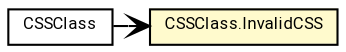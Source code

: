 #!/usr/local/bin/dot
#
# Class diagram 
# Generated by UMLGraph version R5_7_2-60-g0e99a6 (http://www.spinellis.gr/umlgraph/)
#

digraph G {
	graph [fontnames="svg"]
	edge [fontname="Roboto",fontsize=7,labelfontname="Roboto",labelfontsize=7,color="black"];
	node [fontname="Roboto",fontcolor="black",fontsize=8,shape=plaintext,margin=0,width=0,height=0];
	nodesep=0.15;
	ranksep=0.25;
	rankdir=LR;
	// de.lmu.ifi.dbs.elki.visualization.css.CSSClass
	c2205686 [label=<<table title="de.lmu.ifi.dbs.elki.visualization.css.CSSClass" border="0" cellborder="1" cellspacing="0" cellpadding="2" href="CSSClass.html" target="_parent">
		<tr><td><table border="0" cellspacing="0" cellpadding="1">
		<tr><td align="center" balign="center"> <font face="Roboto">CSSClass</font> </td></tr>
		</table></td></tr>
		</table>>, URL="CSSClass.html"];
	// de.lmu.ifi.dbs.elki.visualization.css.CSSClass.InvalidCSS
	c2205687 [label=<<table title="de.lmu.ifi.dbs.elki.visualization.css.CSSClass.InvalidCSS" border="0" cellborder="1" cellspacing="0" cellpadding="2" bgcolor="lemonChiffon" href="CSSClass.InvalidCSS.html" target="_parent">
		<tr><td><table border="0" cellspacing="0" cellpadding="1">
		<tr><td align="center" balign="center"> <font face="Roboto">CSSClass.InvalidCSS</font> </td></tr>
		</table></td></tr>
		</table>>, URL="CSSClass.InvalidCSS.html"];
	// de.lmu.ifi.dbs.elki.visualization.css.CSSClass navassoc de.lmu.ifi.dbs.elki.visualization.css.CSSClass.InvalidCSS
	c2205686 -> c2205687 [arrowhead=open,weight=1];
}

